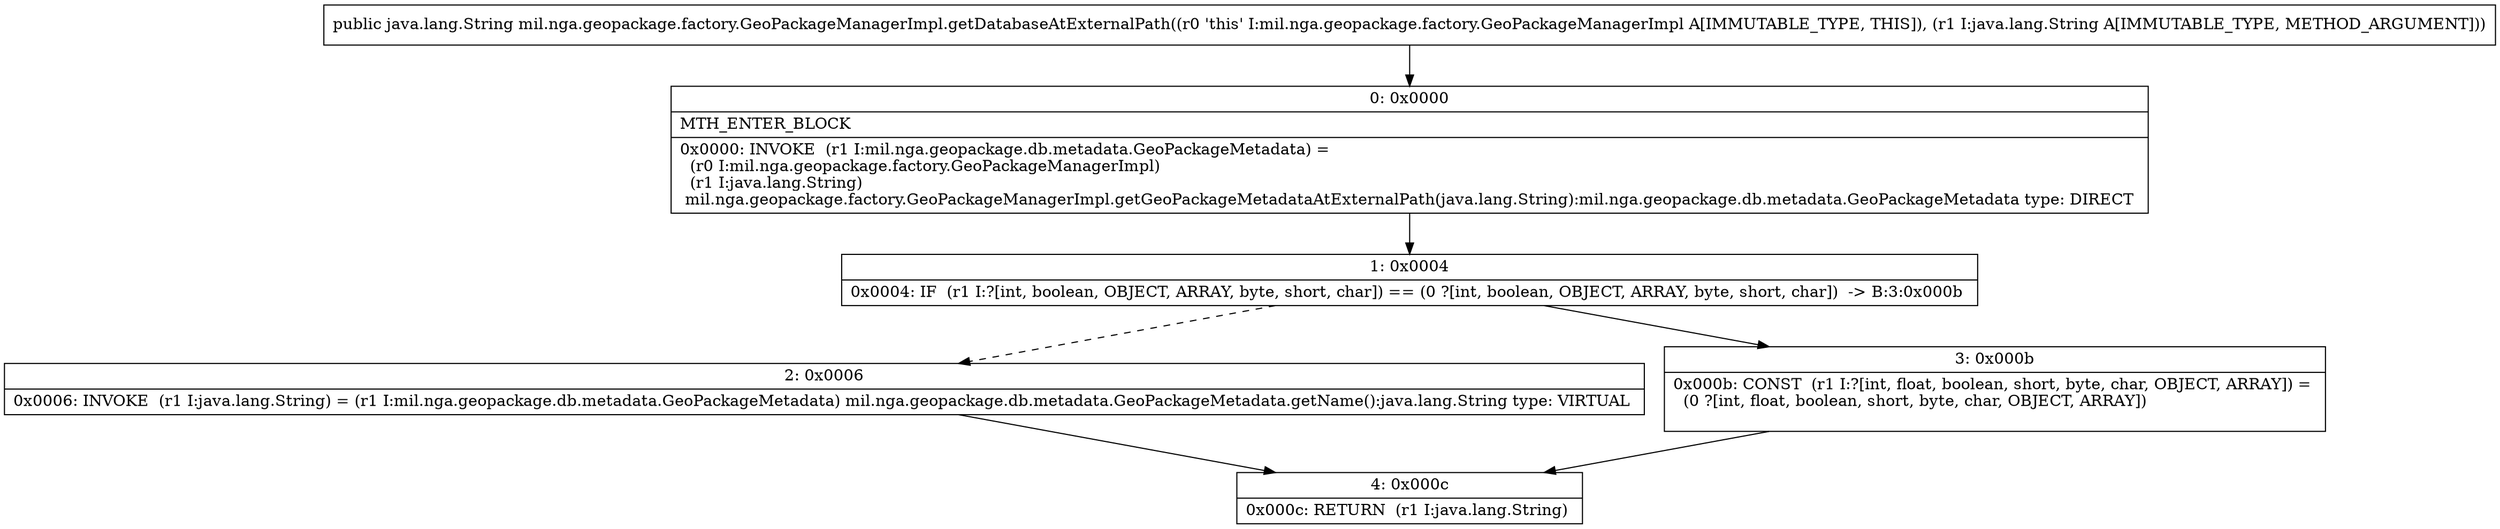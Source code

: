 digraph "CFG formil.nga.geopackage.factory.GeoPackageManagerImpl.getDatabaseAtExternalPath(Ljava\/lang\/String;)Ljava\/lang\/String;" {
Node_0 [shape=record,label="{0\:\ 0x0000|MTH_ENTER_BLOCK\l|0x0000: INVOKE  (r1 I:mil.nga.geopackage.db.metadata.GeoPackageMetadata) = \l  (r0 I:mil.nga.geopackage.factory.GeoPackageManagerImpl)\l  (r1 I:java.lang.String)\l mil.nga.geopackage.factory.GeoPackageManagerImpl.getGeoPackageMetadataAtExternalPath(java.lang.String):mil.nga.geopackage.db.metadata.GeoPackageMetadata type: DIRECT \l}"];
Node_1 [shape=record,label="{1\:\ 0x0004|0x0004: IF  (r1 I:?[int, boolean, OBJECT, ARRAY, byte, short, char]) == (0 ?[int, boolean, OBJECT, ARRAY, byte, short, char])  \-\> B:3:0x000b \l}"];
Node_2 [shape=record,label="{2\:\ 0x0006|0x0006: INVOKE  (r1 I:java.lang.String) = (r1 I:mil.nga.geopackage.db.metadata.GeoPackageMetadata) mil.nga.geopackage.db.metadata.GeoPackageMetadata.getName():java.lang.String type: VIRTUAL \l}"];
Node_3 [shape=record,label="{3\:\ 0x000b|0x000b: CONST  (r1 I:?[int, float, boolean, short, byte, char, OBJECT, ARRAY]) = \l  (0 ?[int, float, boolean, short, byte, char, OBJECT, ARRAY])\l \l}"];
Node_4 [shape=record,label="{4\:\ 0x000c|0x000c: RETURN  (r1 I:java.lang.String) \l}"];
MethodNode[shape=record,label="{public java.lang.String mil.nga.geopackage.factory.GeoPackageManagerImpl.getDatabaseAtExternalPath((r0 'this' I:mil.nga.geopackage.factory.GeoPackageManagerImpl A[IMMUTABLE_TYPE, THIS]), (r1 I:java.lang.String A[IMMUTABLE_TYPE, METHOD_ARGUMENT])) }"];
MethodNode -> Node_0;
Node_0 -> Node_1;
Node_1 -> Node_2[style=dashed];
Node_1 -> Node_3;
Node_2 -> Node_4;
Node_3 -> Node_4;
}

